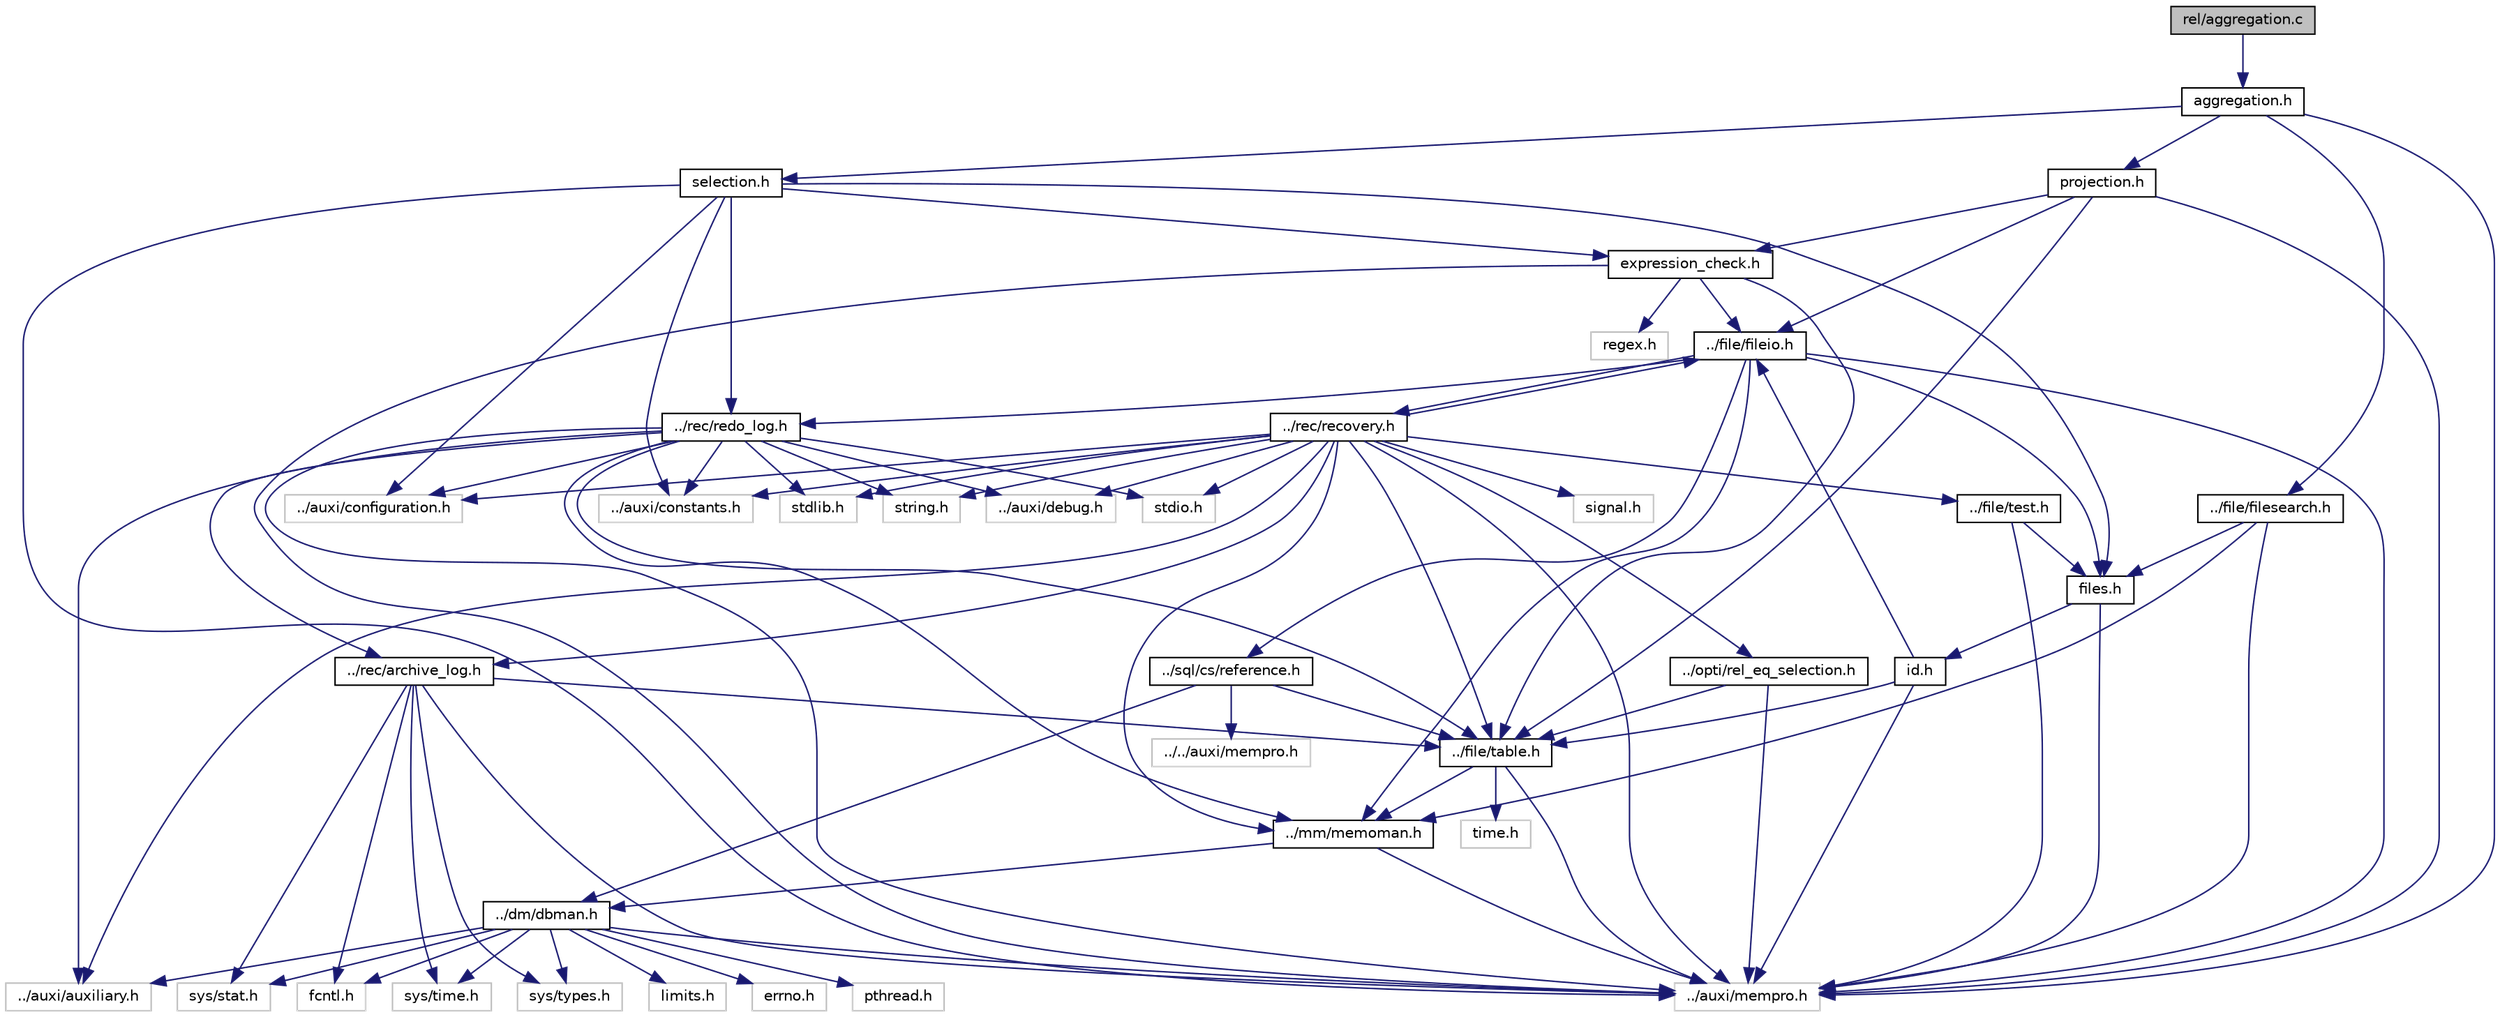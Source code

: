digraph "rel/aggregation.c"
{
  bgcolor="transparent";
  edge [fontname="Helvetica",fontsize="10",labelfontname="Helvetica",labelfontsize="10"];
  node [fontname="Helvetica",fontsize="10",shape=record];
  Node1 [label="rel/aggregation.c",height=0.2,width=0.4,color="black", fillcolor="grey75", style="filled" fontcolor="black"];
  Node1 -> Node2 [color="midnightblue",fontsize="10",style="solid",fontname="Helvetica"];
  Node2 [label="aggregation.h",height=0.2,width=0.4,color="black",URL="$aggregation_8h.html"];
  Node2 -> Node3 [color="midnightblue",fontsize="10",style="solid",fontname="Helvetica"];
  Node3 [label="selection.h",height=0.2,width=0.4,color="black",URL="$selection_8h.html"];
  Node3 -> Node4 [color="midnightblue",fontsize="10",style="solid",fontname="Helvetica"];
  Node4 [label="expression_check.h",height=0.2,width=0.4,color="black",URL="$expression__check_8h.html"];
  Node4 -> Node5 [color="midnightblue",fontsize="10",style="solid",fontname="Helvetica"];
  Node5 [label="../file/table.h",height=0.2,width=0.4,color="black",URL="$table_8h.html"];
  Node5 -> Node6 [color="midnightblue",fontsize="10",style="solid",fontname="Helvetica"];
  Node6 [label="../mm/memoman.h",height=0.2,width=0.4,color="black",URL="$memoman_8h.html"];
  Node6 -> Node7 [color="midnightblue",fontsize="10",style="solid",fontname="Helvetica"];
  Node7 [label="../dm/dbman.h",height=0.2,width=0.4,color="black",URL="$dbman_8h.html"];
  Node7 -> Node8 [color="midnightblue",fontsize="10",style="solid",fontname="Helvetica"];
  Node8 [label="../auxi/auxiliary.h",height=0.2,width=0.4,color="grey75"];
  Node7 -> Node9 [color="midnightblue",fontsize="10",style="solid",fontname="Helvetica"];
  Node9 [label="errno.h",height=0.2,width=0.4,color="grey75"];
  Node7 -> Node10 [color="midnightblue",fontsize="10",style="solid",fontname="Helvetica"];
  Node10 [label="pthread.h",height=0.2,width=0.4,color="grey75"];
  Node7 -> Node11 [color="midnightblue",fontsize="10",style="solid",fontname="Helvetica"];
  Node11 [label="sys/time.h",height=0.2,width=0.4,color="grey75"];
  Node7 -> Node12 [color="midnightblue",fontsize="10",style="solid",fontname="Helvetica"];
  Node12 [label="sys/types.h",height=0.2,width=0.4,color="grey75"];
  Node7 -> Node13 [color="midnightblue",fontsize="10",style="solid",fontname="Helvetica"];
  Node13 [label="sys/stat.h",height=0.2,width=0.4,color="grey75"];
  Node7 -> Node14 [color="midnightblue",fontsize="10",style="solid",fontname="Helvetica"];
  Node14 [label="fcntl.h",height=0.2,width=0.4,color="grey75"];
  Node7 -> Node15 [color="midnightblue",fontsize="10",style="solid",fontname="Helvetica"];
  Node15 [label="../auxi/mempro.h",height=0.2,width=0.4,color="grey75"];
  Node7 -> Node16 [color="midnightblue",fontsize="10",style="solid",fontname="Helvetica"];
  Node16 [label="limits.h",height=0.2,width=0.4,color="grey75"];
  Node6 -> Node15 [color="midnightblue",fontsize="10",style="solid",fontname="Helvetica"];
  Node5 -> Node15 [color="midnightblue",fontsize="10",style="solid",fontname="Helvetica"];
  Node5 -> Node17 [color="midnightblue",fontsize="10",style="solid",fontname="Helvetica"];
  Node17 [label="time.h",height=0.2,width=0.4,color="grey75"];
  Node4 -> Node18 [color="midnightblue",fontsize="10",style="solid",fontname="Helvetica"];
  Node18 [label="../file/fileio.h",height=0.2,width=0.4,color="black",URL="$fileio_8h.html"];
  Node18 -> Node19 [color="midnightblue",fontsize="10",style="solid",fontname="Helvetica"];
  Node19 [label="../sql/cs/reference.h",height=0.2,width=0.4,color="black",URL="$reference_8h.html"];
  Node19 -> Node7 [color="midnightblue",fontsize="10",style="solid",fontname="Helvetica"];
  Node19 -> Node5 [color="midnightblue",fontsize="10",style="solid",fontname="Helvetica"];
  Node19 -> Node20 [color="midnightblue",fontsize="10",style="solid",fontname="Helvetica"];
  Node20 [label="../../auxi/mempro.h",height=0.2,width=0.4,color="grey75"];
  Node18 -> Node6 [color="midnightblue",fontsize="10",style="solid",fontname="Helvetica"];
  Node18 -> Node21 [color="midnightblue",fontsize="10",style="solid",fontname="Helvetica"];
  Node21 [label="../rec/recovery.h",height=0.2,width=0.4,color="black",URL="$recovery_8h_source.html"];
  Node21 -> Node8 [color="midnightblue",fontsize="10",style="solid",fontname="Helvetica"];
  Node21 -> Node6 [color="midnightblue",fontsize="10",style="solid",fontname="Helvetica"];
  Node21 -> Node22 [color="midnightblue",fontsize="10",style="solid",fontname="Helvetica"];
  Node22 [label="../auxi/constants.h",height=0.2,width=0.4,color="grey75"];
  Node21 -> Node23 [color="midnightblue",fontsize="10",style="solid",fontname="Helvetica"];
  Node23 [label="../auxi/configuration.h",height=0.2,width=0.4,color="grey75"];
  Node21 -> Node24 [color="midnightblue",fontsize="10",style="solid",fontname="Helvetica"];
  Node24 [label="../auxi/debug.h",height=0.2,width=0.4,color="grey75"];
  Node21 -> Node25 [color="midnightblue",fontsize="10",style="solid",fontname="Helvetica"];
  Node25 [label="../rec/archive_log.h",height=0.2,width=0.4,color="black",URL="$archive__log_8h.html"];
  Node25 -> Node5 [color="midnightblue",fontsize="10",style="solid",fontname="Helvetica"];
  Node25 -> Node11 [color="midnightblue",fontsize="10",style="solid",fontname="Helvetica"];
  Node25 -> Node12 [color="midnightblue",fontsize="10",style="solid",fontname="Helvetica"];
  Node25 -> Node13 [color="midnightblue",fontsize="10",style="solid",fontname="Helvetica"];
  Node25 -> Node14 [color="midnightblue",fontsize="10",style="solid",fontname="Helvetica"];
  Node25 -> Node15 [color="midnightblue",fontsize="10",style="solid",fontname="Helvetica"];
  Node21 -> Node5 [color="midnightblue",fontsize="10",style="solid",fontname="Helvetica"];
  Node21 -> Node18 [color="midnightblue",fontsize="10",style="solid",fontname="Helvetica"];
  Node21 -> Node26 [color="midnightblue",fontsize="10",style="solid",fontname="Helvetica"];
  Node26 [label="../file/test.h",height=0.2,width=0.4,color="black",URL="$test_8h.html"];
  Node26 -> Node27 [color="midnightblue",fontsize="10",style="solid",fontname="Helvetica"];
  Node27 [label="files.h",height=0.2,width=0.4,color="black",URL="$files_8h.html"];
  Node27 -> Node28 [color="midnightblue",fontsize="10",style="solid",fontname="Helvetica"];
  Node28 [label="id.h",height=0.2,width=0.4,color="black",URL="$id_8h.html"];
  Node28 -> Node5 [color="midnightblue",fontsize="10",style="solid",fontname="Helvetica"];
  Node28 -> Node18 [color="midnightblue",fontsize="10",style="solid",fontname="Helvetica"];
  Node28 -> Node15 [color="midnightblue",fontsize="10",style="solid",fontname="Helvetica"];
  Node27 -> Node15 [color="midnightblue",fontsize="10",style="solid",fontname="Helvetica"];
  Node26 -> Node15 [color="midnightblue",fontsize="10",style="solid",fontname="Helvetica"];
  Node21 -> Node29 [color="midnightblue",fontsize="10",style="solid",fontname="Helvetica"];
  Node29 [label="../opti/rel_eq_selection.h",height=0.2,width=0.4,color="black",URL="$rel__eq__selection_8h.html"];
  Node29 -> Node5 [color="midnightblue",fontsize="10",style="solid",fontname="Helvetica"];
  Node29 -> Node15 [color="midnightblue",fontsize="10",style="solid",fontname="Helvetica"];
  Node21 -> Node15 [color="midnightblue",fontsize="10",style="solid",fontname="Helvetica"];
  Node21 -> Node30 [color="midnightblue",fontsize="10",style="solid",fontname="Helvetica"];
  Node30 [label="stdio.h",height=0.2,width=0.4,color="grey75"];
  Node21 -> Node31 [color="midnightblue",fontsize="10",style="solid",fontname="Helvetica"];
  Node31 [label="stdlib.h",height=0.2,width=0.4,color="grey75"];
  Node21 -> Node32 [color="midnightblue",fontsize="10",style="solid",fontname="Helvetica"];
  Node32 [label="string.h",height=0.2,width=0.4,color="grey75"];
  Node21 -> Node33 [color="midnightblue",fontsize="10",style="solid",fontname="Helvetica"];
  Node33 [label="signal.h",height=0.2,width=0.4,color="grey75"];
  Node18 -> Node34 [color="midnightblue",fontsize="10",style="solid",fontname="Helvetica"];
  Node34 [label="../rec/redo_log.h",height=0.2,width=0.4,color="black",URL="$redo__log_8h_source.html"];
  Node34 -> Node8 [color="midnightblue",fontsize="10",style="solid",fontname="Helvetica"];
  Node34 -> Node6 [color="midnightblue",fontsize="10",style="solid",fontname="Helvetica"];
  Node34 -> Node22 [color="midnightblue",fontsize="10",style="solid",fontname="Helvetica"];
  Node34 -> Node23 [color="midnightblue",fontsize="10",style="solid",fontname="Helvetica"];
  Node34 -> Node24 [color="midnightblue",fontsize="10",style="solid",fontname="Helvetica"];
  Node34 -> Node25 [color="midnightblue",fontsize="10",style="solid",fontname="Helvetica"];
  Node34 -> Node5 [color="midnightblue",fontsize="10",style="solid",fontname="Helvetica"];
  Node34 -> Node15 [color="midnightblue",fontsize="10",style="solid",fontname="Helvetica"];
  Node34 -> Node30 [color="midnightblue",fontsize="10",style="solid",fontname="Helvetica"];
  Node34 -> Node31 [color="midnightblue",fontsize="10",style="solid",fontname="Helvetica"];
  Node34 -> Node32 [color="midnightblue",fontsize="10",style="solid",fontname="Helvetica"];
  Node18 -> Node27 [color="midnightblue",fontsize="10",style="solid",fontname="Helvetica"];
  Node18 -> Node15 [color="midnightblue",fontsize="10",style="solid",fontname="Helvetica"];
  Node4 -> Node15 [color="midnightblue",fontsize="10",style="solid",fontname="Helvetica"];
  Node4 -> Node35 [color="midnightblue",fontsize="10",style="solid",fontname="Helvetica"];
  Node35 [label="regex.h",height=0.2,width=0.4,color="grey75"];
  Node3 -> Node34 [color="midnightblue",fontsize="10",style="solid",fontname="Helvetica"];
  Node3 -> Node22 [color="midnightblue",fontsize="10",style="solid",fontname="Helvetica"];
  Node3 -> Node23 [color="midnightblue",fontsize="10",style="solid",fontname="Helvetica"];
  Node3 -> Node27 [color="midnightblue",fontsize="10",style="solid",fontname="Helvetica"];
  Node3 -> Node15 [color="midnightblue",fontsize="10",style="solid",fontname="Helvetica"];
  Node2 -> Node36 [color="midnightblue",fontsize="10",style="solid",fontname="Helvetica"];
  Node36 [label="projection.h",height=0.2,width=0.4,color="black",URL="$projection_8h.html"];
  Node36 -> Node4 [color="midnightblue",fontsize="10",style="solid",fontname="Helvetica"];
  Node36 -> Node5 [color="midnightblue",fontsize="10",style="solid",fontname="Helvetica"];
  Node36 -> Node18 [color="midnightblue",fontsize="10",style="solid",fontname="Helvetica"];
  Node36 -> Node15 [color="midnightblue",fontsize="10",style="solid",fontname="Helvetica"];
  Node2 -> Node37 [color="midnightblue",fontsize="10",style="solid",fontname="Helvetica"];
  Node37 [label="../file/filesearch.h",height=0.2,width=0.4,color="black",URL="$filesearch_8h.html"];
  Node37 -> Node6 [color="midnightblue",fontsize="10",style="solid",fontname="Helvetica"];
  Node37 -> Node27 [color="midnightblue",fontsize="10",style="solid",fontname="Helvetica"];
  Node37 -> Node15 [color="midnightblue",fontsize="10",style="solid",fontname="Helvetica"];
  Node2 -> Node15 [color="midnightblue",fontsize="10",style="solid",fontname="Helvetica"];
}
